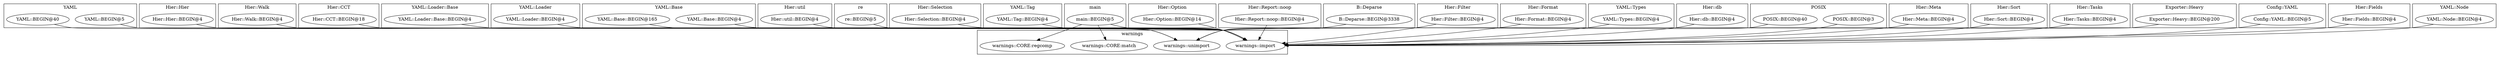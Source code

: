 digraph {
graph [overlap=false]
subgraph cluster_YAML {
	label="YAML";
	"YAML::BEGIN@40";
	"YAML::BEGIN@5";
}
subgraph cluster_Hier_Hier {
	label="Hier::Hier";
	"Hier::Hier::BEGIN@4";
}
subgraph cluster_Hier_Walk {
	label="Hier::Walk";
	"Hier::Walk::BEGIN@4";
}
subgraph cluster_Hier_CCT {
	label="Hier::CCT";
	"Hier::CCT::BEGIN@18";
}
subgraph cluster_YAML_Loader_Base {
	label="YAML::Loader::Base";
	"YAML::Loader::Base::BEGIN@4";
}
subgraph cluster_YAML_Loader {
	label="YAML::Loader";
	"YAML::Loader::BEGIN@4";
}
subgraph cluster_YAML_Base {
	label="YAML::Base";
	"YAML::Base::BEGIN@4";
	"YAML::Base::BEGIN@165";
}
subgraph cluster_warnings {
	label="warnings";
	"warnings::unimport";
	"warnings::CORE:regcomp";
	"warnings::CORE:match";
	"warnings::import";
}
subgraph cluster_Hier_util {
	label="Hier::util";
	"Hier::util::BEGIN@4";
}
subgraph cluster_re {
	label="re";
	"re::BEGIN@5";
}
subgraph cluster_Hier_Selection {
	label="Hier::Selection";
	"Hier::Selection::BEGIN@4";
}
subgraph cluster_YAML_Tag {
	label="YAML::Tag";
	"YAML::Tag::BEGIN@4";
}
subgraph cluster_main {
	label="main";
	"main::BEGIN@5";
}
subgraph cluster_Hier_Option {
	label="Hier::Option";
	"Hier::Option::BEGIN@14";
}
subgraph cluster_Hier_Report_noop {
	label="Hier::Report::noop";
	"Hier::Report::noop::BEGIN@4";
}
subgraph cluster_B_Deparse {
	label="B::Deparse";
	"B::Deparse::BEGIN@3338";
}
subgraph cluster_Hier_Filter {
	label="Hier::Filter";
	"Hier::Filter::BEGIN@4";
}
subgraph cluster_Hier_Format {
	label="Hier::Format";
	"Hier::Format::BEGIN@4";
}
subgraph cluster_YAML_Types {
	label="YAML::Types";
	"YAML::Types::BEGIN@4";
}
subgraph cluster_Hier_db {
	label="Hier::db";
	"Hier::db::BEGIN@4";
}
subgraph cluster_POSIX {
	label="POSIX";
	"POSIX::BEGIN@40";
	"POSIX::BEGIN@3";
}
subgraph cluster_Hier_Meta {
	label="Hier::Meta";
	"Hier::Meta::BEGIN@4";
}
subgraph cluster_Hier_Sort {
	label="Hier::Sort";
	"Hier::Sort::BEGIN@4";
}
subgraph cluster_Hier_Tasks {
	label="Hier::Tasks";
	"Hier::Tasks::BEGIN@4";
}
subgraph cluster_Exporter_Heavy {
	label="Exporter::Heavy";
	"Exporter::Heavy::BEGIN@200";
}
subgraph cluster_Config_YAML {
	label="Config::YAML";
	"Config::YAML::BEGIN@5";
}
subgraph cluster_Hier_Fields {
	label="Hier::Fields";
	"Hier::Fields::BEGIN@4";
}
subgraph cluster_YAML_Node {
	label="YAML::Node";
	"YAML::Node::BEGIN@4";
}
"POSIX::BEGIN@40" -> "warnings::unimport";
"Exporter::Heavy::BEGIN@200" -> "warnings::unimport";
"YAML::BEGIN@40" -> "warnings::unimport";
"YAML::Base::BEGIN@165" -> "warnings::unimport";
"B::Deparse::BEGIN@3338" -> "warnings::unimport";
"main::BEGIN@5" -> "warnings::CORE:match";
"Config::YAML::BEGIN@5" -> "warnings::import";
"Hier::Format::BEGIN@4" -> "warnings::import";
"Hier::Walk::BEGIN@4" -> "warnings::import";
"YAML::Node::BEGIN@4" -> "warnings::import";
"Hier::Report::noop::BEGIN@4" -> "warnings::import";
"Hier::Hier::BEGIN@4" -> "warnings::import";
"POSIX::BEGIN@3" -> "warnings::import";
"Hier::Option::BEGIN@14" -> "warnings::import";
"Hier::Fields::BEGIN@4" -> "warnings::import";
"re::BEGIN@5" -> "warnings::import";
"YAML::Tag::BEGIN@4" -> "warnings::import";
"Hier::Selection::BEGIN@4" -> "warnings::import";
"YAML::Base::BEGIN@4" -> "warnings::import";
"YAML::Loader::BEGIN@4" -> "warnings::import";
"YAML::Loader::Base::BEGIN@4" -> "warnings::import";
"main::BEGIN@5" -> "warnings::import";
"Hier::Filter::BEGIN@4" -> "warnings::import";
"Hier::Tasks::BEGIN@4" -> "warnings::import";
"YAML::BEGIN@5" -> "warnings::import";
"Hier::Sort::BEGIN@4" -> "warnings::import";
"Hier::Meta::BEGIN@4" -> "warnings::import";
"Hier::db::BEGIN@4" -> "warnings::import";
"YAML::Types::BEGIN@4" -> "warnings::import";
"Hier::CCT::BEGIN@18" -> "warnings::import";
"Hier::util::BEGIN@4" -> "warnings::import";
"main::BEGIN@5" -> "warnings::CORE:regcomp";
}
